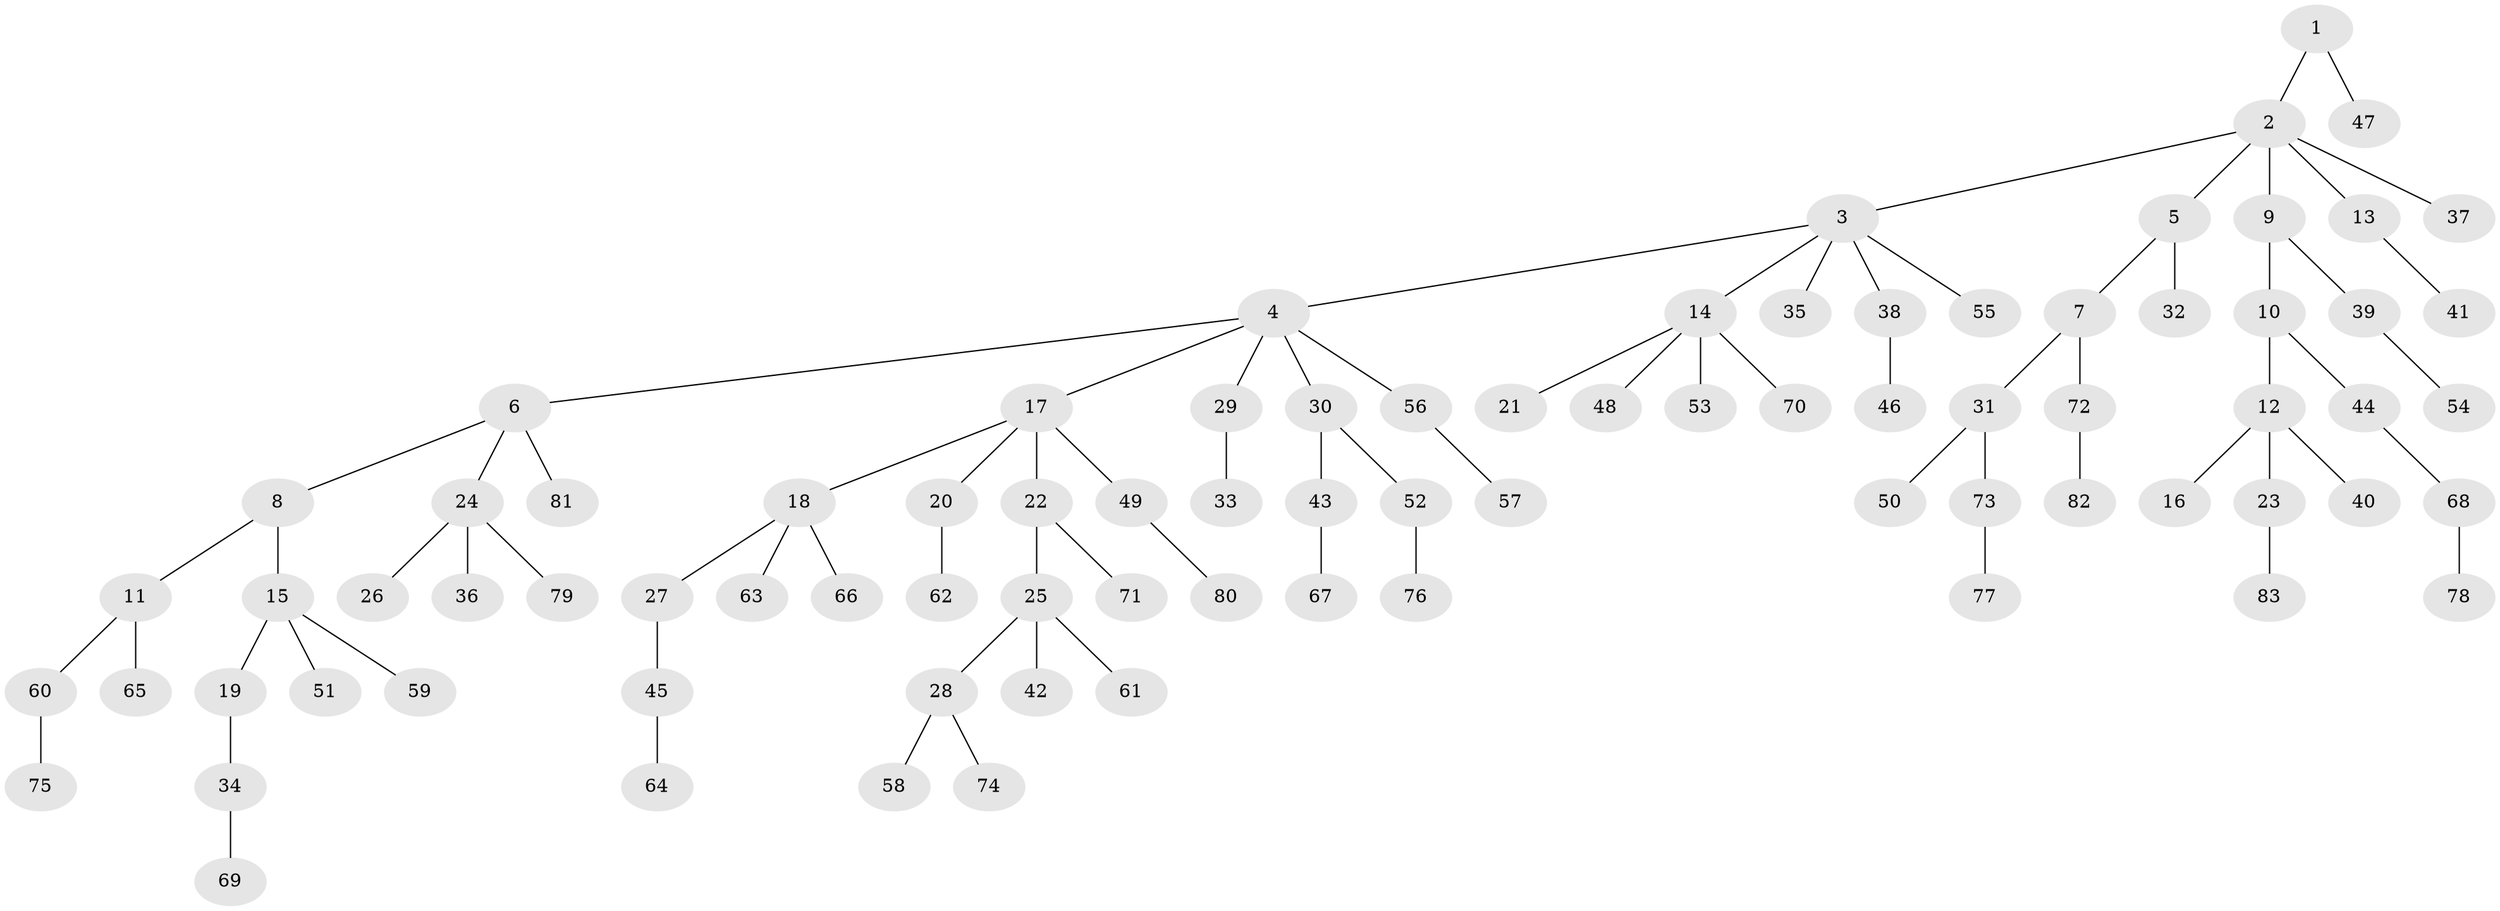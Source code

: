 // coarse degree distribution, {2: 0.09433962264150944, 7: 0.018867924528301886, 5: 0.018867924528301886, 6: 0.03773584905660377, 3: 0.1320754716981132, 4: 0.07547169811320754, 1: 0.6226415094339622}
// Generated by graph-tools (version 1.1) at 2025/52/02/27/25 19:52:13]
// undirected, 83 vertices, 82 edges
graph export_dot {
graph [start="1"]
  node [color=gray90,style=filled];
  1;
  2;
  3;
  4;
  5;
  6;
  7;
  8;
  9;
  10;
  11;
  12;
  13;
  14;
  15;
  16;
  17;
  18;
  19;
  20;
  21;
  22;
  23;
  24;
  25;
  26;
  27;
  28;
  29;
  30;
  31;
  32;
  33;
  34;
  35;
  36;
  37;
  38;
  39;
  40;
  41;
  42;
  43;
  44;
  45;
  46;
  47;
  48;
  49;
  50;
  51;
  52;
  53;
  54;
  55;
  56;
  57;
  58;
  59;
  60;
  61;
  62;
  63;
  64;
  65;
  66;
  67;
  68;
  69;
  70;
  71;
  72;
  73;
  74;
  75;
  76;
  77;
  78;
  79;
  80;
  81;
  82;
  83;
  1 -- 2;
  1 -- 47;
  2 -- 3;
  2 -- 5;
  2 -- 9;
  2 -- 13;
  2 -- 37;
  3 -- 4;
  3 -- 14;
  3 -- 35;
  3 -- 38;
  3 -- 55;
  4 -- 6;
  4 -- 17;
  4 -- 29;
  4 -- 30;
  4 -- 56;
  5 -- 7;
  5 -- 32;
  6 -- 8;
  6 -- 24;
  6 -- 81;
  7 -- 31;
  7 -- 72;
  8 -- 11;
  8 -- 15;
  9 -- 10;
  9 -- 39;
  10 -- 12;
  10 -- 44;
  11 -- 60;
  11 -- 65;
  12 -- 16;
  12 -- 23;
  12 -- 40;
  13 -- 41;
  14 -- 21;
  14 -- 48;
  14 -- 53;
  14 -- 70;
  15 -- 19;
  15 -- 51;
  15 -- 59;
  17 -- 18;
  17 -- 20;
  17 -- 22;
  17 -- 49;
  18 -- 27;
  18 -- 63;
  18 -- 66;
  19 -- 34;
  20 -- 62;
  22 -- 25;
  22 -- 71;
  23 -- 83;
  24 -- 26;
  24 -- 36;
  24 -- 79;
  25 -- 28;
  25 -- 42;
  25 -- 61;
  27 -- 45;
  28 -- 58;
  28 -- 74;
  29 -- 33;
  30 -- 43;
  30 -- 52;
  31 -- 50;
  31 -- 73;
  34 -- 69;
  38 -- 46;
  39 -- 54;
  43 -- 67;
  44 -- 68;
  45 -- 64;
  49 -- 80;
  52 -- 76;
  56 -- 57;
  60 -- 75;
  68 -- 78;
  72 -- 82;
  73 -- 77;
}
